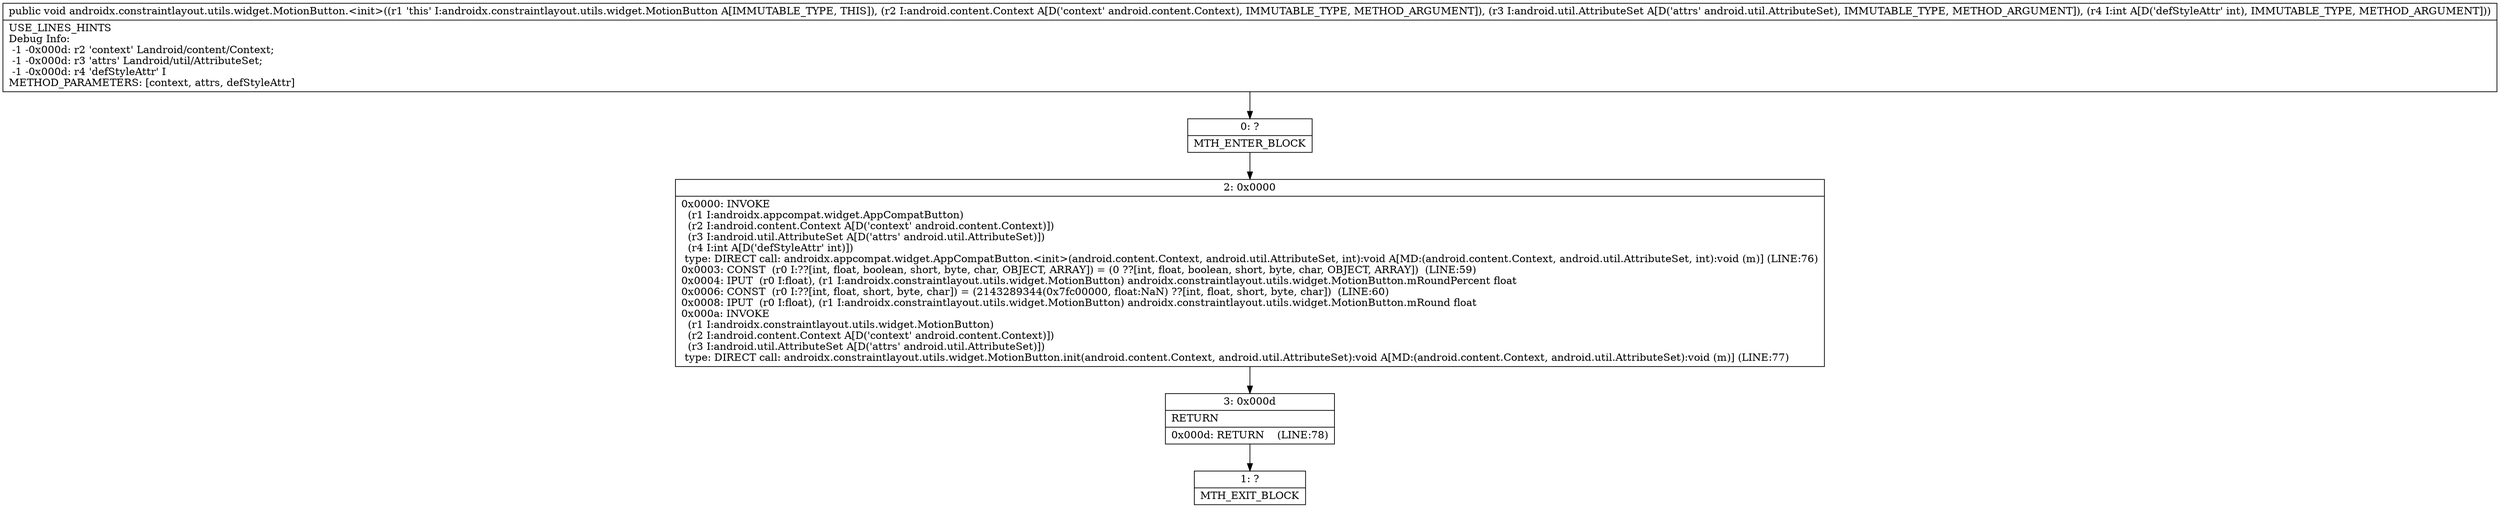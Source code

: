 digraph "CFG forandroidx.constraintlayout.utils.widget.MotionButton.\<init\>(Landroid\/content\/Context;Landroid\/util\/AttributeSet;I)V" {
Node_0 [shape=record,label="{0\:\ ?|MTH_ENTER_BLOCK\l}"];
Node_2 [shape=record,label="{2\:\ 0x0000|0x0000: INVOKE  \l  (r1 I:androidx.appcompat.widget.AppCompatButton)\l  (r2 I:android.content.Context A[D('context' android.content.Context)])\l  (r3 I:android.util.AttributeSet A[D('attrs' android.util.AttributeSet)])\l  (r4 I:int A[D('defStyleAttr' int)])\l type: DIRECT call: androidx.appcompat.widget.AppCompatButton.\<init\>(android.content.Context, android.util.AttributeSet, int):void A[MD:(android.content.Context, android.util.AttributeSet, int):void (m)] (LINE:76)\l0x0003: CONST  (r0 I:??[int, float, boolean, short, byte, char, OBJECT, ARRAY]) = (0 ??[int, float, boolean, short, byte, char, OBJECT, ARRAY])  (LINE:59)\l0x0004: IPUT  (r0 I:float), (r1 I:androidx.constraintlayout.utils.widget.MotionButton) androidx.constraintlayout.utils.widget.MotionButton.mRoundPercent float \l0x0006: CONST  (r0 I:??[int, float, short, byte, char]) = (2143289344(0x7fc00000, float:NaN) ??[int, float, short, byte, char])  (LINE:60)\l0x0008: IPUT  (r0 I:float), (r1 I:androidx.constraintlayout.utils.widget.MotionButton) androidx.constraintlayout.utils.widget.MotionButton.mRound float \l0x000a: INVOKE  \l  (r1 I:androidx.constraintlayout.utils.widget.MotionButton)\l  (r2 I:android.content.Context A[D('context' android.content.Context)])\l  (r3 I:android.util.AttributeSet A[D('attrs' android.util.AttributeSet)])\l type: DIRECT call: androidx.constraintlayout.utils.widget.MotionButton.init(android.content.Context, android.util.AttributeSet):void A[MD:(android.content.Context, android.util.AttributeSet):void (m)] (LINE:77)\l}"];
Node_3 [shape=record,label="{3\:\ 0x000d|RETURN\l|0x000d: RETURN    (LINE:78)\l}"];
Node_1 [shape=record,label="{1\:\ ?|MTH_EXIT_BLOCK\l}"];
MethodNode[shape=record,label="{public void androidx.constraintlayout.utils.widget.MotionButton.\<init\>((r1 'this' I:androidx.constraintlayout.utils.widget.MotionButton A[IMMUTABLE_TYPE, THIS]), (r2 I:android.content.Context A[D('context' android.content.Context), IMMUTABLE_TYPE, METHOD_ARGUMENT]), (r3 I:android.util.AttributeSet A[D('attrs' android.util.AttributeSet), IMMUTABLE_TYPE, METHOD_ARGUMENT]), (r4 I:int A[D('defStyleAttr' int), IMMUTABLE_TYPE, METHOD_ARGUMENT]))  | USE_LINES_HINTS\lDebug Info:\l  \-1 \-0x000d: r2 'context' Landroid\/content\/Context;\l  \-1 \-0x000d: r3 'attrs' Landroid\/util\/AttributeSet;\l  \-1 \-0x000d: r4 'defStyleAttr' I\lMETHOD_PARAMETERS: [context, attrs, defStyleAttr]\l}"];
MethodNode -> Node_0;Node_0 -> Node_2;
Node_2 -> Node_3;
Node_3 -> Node_1;
}


